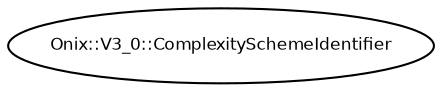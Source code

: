 digraph G {
  fontname = "Bitstream Vera Sans"
  fontsize = 8

  node [
    fontname = "Bitstream Vera Sans"
    fontsize = 8
    shape = "record"
  ]

  edge [
    fontname = "Bitstream Vera Sans"
    fontsize = 8
  ]

  ComplexitySchemeIdentifier [
    label = "Onix::V3_0::ComplexitySchemeIdentifier", shape = oval
  ]




}
